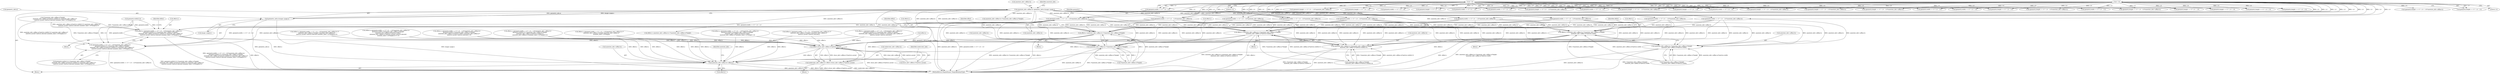 digraph "0_ImageMagick_f595a1985233c399a05c0c37cc41de16a90dd025@pointer" {
"1000978" [label="(Call,(geometry.width == 0 ? -1.0 : 1.0)*annotate_info->affine.tx)"];
"1000985" [label="(Call,-1.0)"];
"1000606" [label="(Call,-1.0)"];
"1000425" [label="(Call,annotate_info->affine.tx=geometry_info.xi-image->page.x)"];
"1000431" [label="(Call,geometry_info.xi-image->page.x)"];
"1000973" [label="(Call,offset.x=(geometry.width == 0 ? -1.0 : 1.0)*annotate_info->affine.tx+\n          geometry.width/2.0+i*annotate_info->affine.ry*height-\n          annotate_info->affine.sx*metrics.width/2.0+annotate_info->affine.ry*\n          (metrics.ascent+metrics.descent-(number_lines-1.0)*height)/2.0)"];
"1001799" [label="(Call,offset.x-draw_info->affine.ry*metrics.ascent)"];
"1001793" [label="(Call,undercolor_info->affine.tx=offset.x-draw_info->affine.ry*metrics.ascent)"];
"1001863" [label="(Call,annotate_info->affine.tx=offset.x)"];
"1000977" [label="(Call,(geometry.width == 0 ? -1.0 : 1.0)*annotate_info->affine.tx+\n          geometry.width/2.0+i*annotate_info->affine.ry*height-\n          annotate_info->affine.sx*metrics.width/2.0+annotate_info->affine.ry*\n          (metrics.ascent+metrics.descent-(number_lines-1.0)*height)/2.0)"];
"1001593" [label="(Call,offset.x=annotate_info->affine.tx+i*annotate_info->affine.ry*height)"];
"1001597" [label="(Call,annotate_info->affine.tx+i*annotate_info->affine.ry*height)"];
"1001634" [label="(Call,offset.x=annotate_info->affine.tx+i*annotate_info->affine.ry*height-\n          annotate_info->affine.sx*metrics.width/2.0)"];
"1001638" [label="(Call,annotate_info->affine.tx+i*annotate_info->affine.ry*height-\n          annotate_info->affine.sx*metrics.width/2.0)"];
"1001699" [label="(Call,offset.x=annotate_info->affine.tx+i*annotate_info->affine.ry*height-\n          annotate_info->affine.sx*metrics.width)"];
"1001703" [label="(Call,annotate_info->affine.tx+i*annotate_info->affine.ry*height-\n          annotate_info->affine.sx*metrics.width)"];
"1001704" [label="(Call,annotate_info->affine.tx)"];
"1001531" [label="(Call,(geometry.height == 0 ? 1.0 : -1.0)*annotate_info->affine.ty)"];
"1000979" [label="(Call,geometry.width == 0 ? -1.0 : 1.0)"];
"1001639" [label="(Call,annotate_info->affine.tx)"];
"1000816" [label="(Call,geometry.height == 0 ? -1.0 : 1.0)"];
"1001794" [label="(Call,undercolor_info->affine.tx)"];
"1001597" [label="(Call,annotate_info->affine.tx+i*annotate_info->affine.ry*height)"];
"1000435" [label="(Call,image->page.x)"];
"1001298" [label="(Call,geometry.height == 0 ? 1.0 : -1.0)"];
"1000514" [label="(Call,annotate_info->affine.tx+i*annotate_info->affine.ry*height)"];
"1001344" [label="(Call,offset.x=(geometry.width == 0 ? -1.0 : 1.0)*annotate_info->affine.tx+\n          geometry.width/2.0+i*annotate_info->affine.ry*height-\n          annotate_info->affine.sx*metrics.width/2.0-\n          annotate_info->affine.ry*(number_lines-1.0)*height/2.0)"];
"1001257" [label="(Call,geometry.width == 0 ? -1.0 : 1.0)"];
"1001410" [label="(Call,(geometry.height == 0 ? 1.0 : -1.0)*annotate_info->affine.ty)"];
"1000994" [label="(Call,geometry.width/2.0)"];
"1000426" [label="(Call,annotate_info->affine.tx)"];
"1001350" [label="(Call,geometry.width == 0 ? -1.0 : 1.0)"];
"1000756" [label="(Call,(geometry.width == 0 ? 1.0 : -1.0)*annotate_info->affine.tx)"];
"1001047" [label="(Call,(geometry.height == 0 ? -1.0 : 1.0)*annotate_info->affine.ty)"];
"1001667" [label="(Identifier,offset)"];
"1001638" [label="(Call,annotate_info->affine.tx+i*annotate_info->affine.ry*height-\n          annotate_info->affine.sx*metrics.width/2.0)"];
"1000702" [label="(Call,(geometry.height == 0 ? -1.0 : 1.0)*annotate_info->affine.ty)"];
"1001800" [label="(Call,offset.x)"];
"1000974" [label="(Call,offset.x)"];
"1000867" [label="(Call,(geometry.width == 0 ? -1.0 : 1.0)*annotate_info->affine.tx)"];
"1001635" [label="(Call,offset.x)"];
"1001875" [label="(Identifier,annotate_info)"];
"1000599" [label="(Call,(geometry.height == 0 ? -1.0 : 1.0)*annotate_info->affine.ty)"];
"1000636" [label="(Call,offset.x=(geometry.width == 0 ? -1.0 : 1.0)*annotate_info->affine.tx+\n          geometry.width/2.0+i*annotate_info->affine.ry*height-\n          annotate_info->affine.sx*metrics.width/2.0+annotate_info->affine.ry*\n          (metrics.ascent+metrics.descent))"];
"1000978" [label="(Call,(geometry.width == 0 ? -1.0 : 1.0)*annotate_info->affine.tx)"];
"1000973" [label="(Call,offset.x=(geometry.width == 0 ? -1.0 : 1.0)*annotate_info->affine.tx+\n          geometry.width/2.0+i*annotate_info->affine.ry*height-\n          annotate_info->affine.sx*metrics.width/2.0+annotate_info->affine.ry*\n          (metrics.ascent+metrics.descent-(number_lines-1.0)*height)/2.0)"];
"1000986" [label="(Literal,1.0)"];
"1001474" [label="(Call,(geometry.width == 0 ? 1.0 : -1.0)*annotate_info->affine.tx)"];
"1001700" [label="(Call,offset.x)"];
"1001187" [label="(Call,geometry.height == 0 ? -1.0 : 1.0)"];
"1000988" [label="(Call,annotate_info->affine.tx)"];
"1001475" [label="(Call,geometry.width == 0 ? 1.0 : -1.0)"];
"1001119" [label="(Call,(geometry.width == 0 ? 1.0 : -1.0)*annotate_info->affine.tx)"];
"1001699" [label="(Call,offset.x=annotate_info->affine.tx+i*annotate_info->affine.ry*height-\n          annotate_info->affine.sx*metrics.width)"];
"1002049" [label="(MethodReturn,MagickExport MagickBooleanType)"];
"1000862" [label="(Call,offset.x=(geometry.width == 0 ? -1.0 : 1.0)*annotate_info->affine.tx+i*\n          annotate_info->affine.ry*height+annotate_info->affine.ry*\n          (metrics.ascent+metrics.descent-(number_lines-1.0)*height)/2.0)"];
"1000510" [label="(Call,offset.x=annotate_info->affine.tx+i*annotate_info->affine.ry*height)"];
"1000432" [label="(Call,geometry_info.xi)"];
"1001633" [label="(Block,)"];
"1000557" [label="(Call,geometry.width == 0 ? -1.0 : 1.0)"];
"1000551" [label="(Call,offset.x=(geometry.width == 0 ? -1.0 : 1.0)*annotate_info->affine.tx+i*\n          annotate_info->affine.ry*height+annotate_info->affine.ry*\n          (metrics.ascent+metrics.descent))"];
"1001598" [label="(Call,annotate_info->affine.tx)"];
"1001815" [label="(Identifier,undercolor_info)"];
"1001256" [label="(Call,(geometry.width == 0 ? -1.0 : 1.0)*annotate_info->affine.tx)"];
"1000999" [label="(Call,i*annotate_info->affine.ry*height-\n          annotate_info->affine.sx*metrics.width/2.0+annotate_info->affine.ry*\n          (metrics.ascent+metrics.descent-(number_lines-1.0)*height)/2.0)"];
"1001120" [label="(Call,geometry.width == 0 ? 1.0 : -1.0)"];
"1001698" [label="(Block,)"];
"1001297" [label="(Call,(geometry.height == 0 ? 1.0 : -1.0)*annotate_info->affine.ty)"];
"1000606" [label="(Call,-1.0)"];
"1001593" [label="(Call,offset.x=annotate_info->affine.tx+i*annotate_info->affine.ry*height)"];
"1000641" [label="(Call,(geometry.width == 0 ? -1.0 : 1.0)*annotate_info->affine.tx)"];
"1000642" [label="(Call,geometry.width == 0 ? -1.0 : 1.0)"];
"1001044" [label="(Identifier,offset)"];
"1001614" [label="(Identifier,offset)"];
"1001709" [label="(Call,i*annotate_info->affine.ry*height-\n          annotate_info->affine.sx*metrics.width)"];
"1000443" [label="(Identifier,annotate_info)"];
"1001532" [label="(Call,geometry.height == 0 ? 1.0 : -1.0)"];
"1000600" [label="(Call,geometry.height == 0 ? -1.0 : 1.0)"];
"1001186" [label="(Call,(geometry.height == 0 ? -1.0 : 1.0)*annotate_info->affine.ty)"];
"1001864" [label="(Call,annotate_info->affine.tx)"];
"1001634" [label="(Call,offset.x=annotate_info->affine.tx+i*annotate_info->affine.ry*height-\n          annotate_info->affine.sx*metrics.width/2.0)"];
"1000431" [label="(Call,geometry_info.xi-image->page.x)"];
"1000977" [label="(Call,(geometry.width == 0 ? -1.0 : 1.0)*annotate_info->affine.tx+\n          geometry.width/2.0+i*annotate_info->affine.ry*height-\n          annotate_info->affine.sx*metrics.width/2.0+annotate_info->affine.ry*\n          (metrics.ascent+metrics.descent-(number_lines-1.0)*height)/2.0)"];
"1001703" [label="(Call,annotate_info->affine.tx+i*annotate_info->affine.ry*height-\n          annotate_info->affine.sx*metrics.width)"];
"1001594" [label="(Call,offset.x)"];
"1001803" [label="(Call,draw_info->affine.ry*metrics.ascent)"];
"1000757" [label="(Call,geometry.width == 0 ? 1.0 : -1.0)"];
"1001799" [label="(Call,offset.x-draw_info->affine.ry*metrics.ascent)"];
"1001603" [label="(Call,i*annotate_info->affine.ry*height)"];
"1001793" [label="(Call,undercolor_info->affine.tx=offset.x-draw_info->affine.ry*metrics.ascent)"];
"1000868" [label="(Call,geometry.width == 0 ? -1.0 : 1.0)"];
"1000607" [label="(Literal,1.0)"];
"1000425" [label="(Call,annotate_info->affine.tx=geometry_info.xi-image->page.x)"];
"1000416" [label="(Block,)"];
"1001114" [label="(Call,offset.x=(geometry.width == 0 ? 1.0 : -1.0)*annotate_info->affine.tx+\n          geometry.width+i*annotate_info->affine.ry*height-\n          annotate_info->affine.sx*metrics.width+\n          annotate_info->affine.ry*(metrics.ascent+metrics.descent-\n          (number_lines-1.0)*height)/2.0-1.0)"];
"1000751" [label="(Call,offset.x=(geometry.width == 0 ? 1.0 : -1.0)*annotate_info->affine.tx+\n          geometry.width+i*annotate_info->affine.ry*height-\n          annotate_info->affine.sx*metrics.width+annotate_info->affine.ry*\n          (metrics.ascent+metrics.descent)-1.0)"];
"1001251" [label="(Call,offset.x=(geometry.width == 0 ? -1.0 : 1.0)*annotate_info->affine.tx+i*\n          annotate_info->affine.ry*height-annotate_info->affine.ry*\n          (number_lines-1.0)*height)"];
"1000918" [label="(Call,(geometry.height == 0 ? -1.0 : 1.0)*annotate_info->affine.ty)"];
"1000556" [label="(Call,(geometry.width == 0 ? -1.0 : 1.0)*annotate_info->affine.tx)"];
"1000815" [label="(Call,(geometry.height == 0 ? -1.0 : 1.0)*annotate_info->affine.ty)"];
"1001411" [label="(Call,geometry.height == 0 ? 1.0 : -1.0)"];
"1001592" [label="(Block,)"];
"1001863" [label="(Call,annotate_info->affine.tx=offset.x)"];
"1001469" [label="(Call,offset.x=(geometry.width == 0 ? 1.0 : -1.0)*annotate_info->affine.tx+\n          geometry.width+i*annotate_info->affine.ry*height-\n          annotate_info->affine.sx*metrics.width-\n          annotate_info->affine.ry*(number_lines-1.0)*height-1.0)"];
"1001869" [label="(Call,offset.x)"];
"1001644" [label="(Call,i*annotate_info->affine.ry*height-\n          annotate_info->affine.sx*metrics.width/2.0)"];
"1001730" [label="(Identifier,offset)"];
"1000985" [label="(Call,-1.0)"];
"1000703" [label="(Call,geometry.height == 0 ? -1.0 : 1.0)"];
"1001768" [label="(Block,)"];
"1001048" [label="(Call,geometry.height == 0 ? -1.0 : 1.0)"];
"1000993" [label="(Call,geometry.width/2.0+i*annotate_info->affine.ry*height-\n          annotate_info->affine.sx*metrics.width/2.0+annotate_info->affine.ry*\n          (metrics.ascent+metrics.descent-(number_lines-1.0)*height)/2.0)"];
"1000996" [label="(Identifier,geometry)"];
"1000972" [label="(Block,)"];
"1001349" [label="(Call,(geometry.width == 0 ? -1.0 : 1.0)*annotate_info->affine.tx)"];
"1000919" [label="(Call,geometry.height == 0 ? -1.0 : 1.0)"];
"1000978" -> "1000977"  [label="AST: "];
"1000978" -> "1000988"  [label="CFG: "];
"1000979" -> "1000978"  [label="AST: "];
"1000988" -> "1000978"  [label="AST: "];
"1000996" -> "1000978"  [label="CFG: "];
"1000978" -> "1002049"  [label="DDG: annotate_info->affine.tx"];
"1000978" -> "1002049"  [label="DDG: geometry.width == 0 ? -1.0 : 1.0"];
"1000978" -> "1000973"  [label="DDG: geometry.width == 0 ? -1.0 : 1.0"];
"1000978" -> "1000973"  [label="DDG: annotate_info->affine.tx"];
"1000978" -> "1000977"  [label="DDG: geometry.width == 0 ? -1.0 : 1.0"];
"1000978" -> "1000977"  [label="DDG: annotate_info->affine.tx"];
"1000985" -> "1000978"  [label="DDG: 1.0"];
"1000606" -> "1000978"  [label="DDG: 1.0"];
"1000425" -> "1000978"  [label="DDG: annotate_info->affine.tx"];
"1000978" -> "1001593"  [label="DDG: annotate_info->affine.tx"];
"1000978" -> "1001597"  [label="DDG: annotate_info->affine.tx"];
"1000978" -> "1001634"  [label="DDG: annotate_info->affine.tx"];
"1000978" -> "1001638"  [label="DDG: annotate_info->affine.tx"];
"1000978" -> "1001699"  [label="DDG: annotate_info->affine.tx"];
"1000978" -> "1001703"  [label="DDG: annotate_info->affine.tx"];
"1000985" -> "1000979"  [label="AST: "];
"1000985" -> "1000986"  [label="CFG: "];
"1000986" -> "1000985"  [label="AST: "];
"1000979" -> "1000985"  [label="CFG: "];
"1000985" -> "1000556"  [label="DDG: 1.0"];
"1000985" -> "1000557"  [label="DDG: 1.0"];
"1000985" -> "1000641"  [label="DDG: 1.0"];
"1000985" -> "1000642"  [label="DDG: 1.0"];
"1000985" -> "1000702"  [label="DDG: 1.0"];
"1000985" -> "1000703"  [label="DDG: 1.0"];
"1000985" -> "1000756"  [label="DDG: 1.0"];
"1000985" -> "1000757"  [label="DDG: 1.0"];
"1000985" -> "1000815"  [label="DDG: 1.0"];
"1000985" -> "1000816"  [label="DDG: 1.0"];
"1000985" -> "1000867"  [label="DDG: 1.0"];
"1000985" -> "1000868"  [label="DDG: 1.0"];
"1000985" -> "1000918"  [label="DDG: 1.0"];
"1000985" -> "1000919"  [label="DDG: 1.0"];
"1000985" -> "1000979"  [label="DDG: 1.0"];
"1000985" -> "1001047"  [label="DDG: 1.0"];
"1000985" -> "1001048"  [label="DDG: 1.0"];
"1000985" -> "1001119"  [label="DDG: 1.0"];
"1000985" -> "1001120"  [label="DDG: 1.0"];
"1000985" -> "1001186"  [label="DDG: 1.0"];
"1000985" -> "1001187"  [label="DDG: 1.0"];
"1000985" -> "1001256"  [label="DDG: 1.0"];
"1000985" -> "1001257"  [label="DDG: 1.0"];
"1000985" -> "1001297"  [label="DDG: 1.0"];
"1000985" -> "1001298"  [label="DDG: 1.0"];
"1000985" -> "1001349"  [label="DDG: 1.0"];
"1000985" -> "1001350"  [label="DDG: 1.0"];
"1000985" -> "1001410"  [label="DDG: 1.0"];
"1000985" -> "1001411"  [label="DDG: 1.0"];
"1000985" -> "1001474"  [label="DDG: 1.0"];
"1000985" -> "1001475"  [label="DDG: 1.0"];
"1000985" -> "1001531"  [label="DDG: 1.0"];
"1000985" -> "1001532"  [label="DDG: 1.0"];
"1000606" -> "1000600"  [label="AST: "];
"1000606" -> "1000607"  [label="CFG: "];
"1000607" -> "1000606"  [label="AST: "];
"1000600" -> "1000606"  [label="CFG: "];
"1000606" -> "1000556"  [label="DDG: 1.0"];
"1000606" -> "1000557"  [label="DDG: 1.0"];
"1000606" -> "1000599"  [label="DDG: 1.0"];
"1000606" -> "1000600"  [label="DDG: 1.0"];
"1000606" -> "1000641"  [label="DDG: 1.0"];
"1000606" -> "1000642"  [label="DDG: 1.0"];
"1000606" -> "1000702"  [label="DDG: 1.0"];
"1000606" -> "1000703"  [label="DDG: 1.0"];
"1000606" -> "1000756"  [label="DDG: 1.0"];
"1000606" -> "1000757"  [label="DDG: 1.0"];
"1000606" -> "1000815"  [label="DDG: 1.0"];
"1000606" -> "1000816"  [label="DDG: 1.0"];
"1000606" -> "1000867"  [label="DDG: 1.0"];
"1000606" -> "1000868"  [label="DDG: 1.0"];
"1000606" -> "1000918"  [label="DDG: 1.0"];
"1000606" -> "1000919"  [label="DDG: 1.0"];
"1000606" -> "1000979"  [label="DDG: 1.0"];
"1000606" -> "1001047"  [label="DDG: 1.0"];
"1000606" -> "1001048"  [label="DDG: 1.0"];
"1000606" -> "1001119"  [label="DDG: 1.0"];
"1000606" -> "1001120"  [label="DDG: 1.0"];
"1000606" -> "1001186"  [label="DDG: 1.0"];
"1000606" -> "1001187"  [label="DDG: 1.0"];
"1000606" -> "1001256"  [label="DDG: 1.0"];
"1000606" -> "1001257"  [label="DDG: 1.0"];
"1000606" -> "1001297"  [label="DDG: 1.0"];
"1000606" -> "1001298"  [label="DDG: 1.0"];
"1000606" -> "1001349"  [label="DDG: 1.0"];
"1000606" -> "1001350"  [label="DDG: 1.0"];
"1000606" -> "1001410"  [label="DDG: 1.0"];
"1000606" -> "1001411"  [label="DDG: 1.0"];
"1000606" -> "1001474"  [label="DDG: 1.0"];
"1000606" -> "1001475"  [label="DDG: 1.0"];
"1000606" -> "1001531"  [label="DDG: 1.0"];
"1000606" -> "1001532"  [label="DDG: 1.0"];
"1000425" -> "1000416"  [label="AST: "];
"1000425" -> "1000431"  [label="CFG: "];
"1000426" -> "1000425"  [label="AST: "];
"1000431" -> "1000425"  [label="AST: "];
"1000443" -> "1000425"  [label="CFG: "];
"1000425" -> "1002049"  [label="DDG: geometry_info.xi-image->page.x"];
"1000431" -> "1000425"  [label="DDG: geometry_info.xi"];
"1000431" -> "1000425"  [label="DDG: image->page.x"];
"1000425" -> "1000510"  [label="DDG: annotate_info->affine.tx"];
"1000425" -> "1000514"  [label="DDG: annotate_info->affine.tx"];
"1000425" -> "1000556"  [label="DDG: annotate_info->affine.tx"];
"1000425" -> "1000641"  [label="DDG: annotate_info->affine.tx"];
"1000425" -> "1000756"  [label="DDG: annotate_info->affine.tx"];
"1000425" -> "1000867"  [label="DDG: annotate_info->affine.tx"];
"1000425" -> "1001119"  [label="DDG: annotate_info->affine.tx"];
"1000425" -> "1001256"  [label="DDG: annotate_info->affine.tx"];
"1000425" -> "1001349"  [label="DDG: annotate_info->affine.tx"];
"1000425" -> "1001474"  [label="DDG: annotate_info->affine.tx"];
"1000425" -> "1001593"  [label="DDG: annotate_info->affine.tx"];
"1000425" -> "1001597"  [label="DDG: annotate_info->affine.tx"];
"1000425" -> "1001634"  [label="DDG: annotate_info->affine.tx"];
"1000425" -> "1001638"  [label="DDG: annotate_info->affine.tx"];
"1000425" -> "1001699"  [label="DDG: annotate_info->affine.tx"];
"1000425" -> "1001703"  [label="DDG: annotate_info->affine.tx"];
"1000431" -> "1000435"  [label="CFG: "];
"1000432" -> "1000431"  [label="AST: "];
"1000435" -> "1000431"  [label="AST: "];
"1000431" -> "1002049"  [label="DDG: geometry_info.xi"];
"1000431" -> "1002049"  [label="DDG: image->page.x"];
"1000973" -> "1000972"  [label="AST: "];
"1000973" -> "1000977"  [label="CFG: "];
"1000974" -> "1000973"  [label="AST: "];
"1000977" -> "1000973"  [label="AST: "];
"1001044" -> "1000973"  [label="CFG: "];
"1000973" -> "1002049"  [label="DDG: offset.x"];
"1000973" -> "1002049"  [label="DDG: (geometry.width == 0 ? -1.0 : 1.0)*annotate_info->affine.tx+\n          geometry.width/2.0+i*annotate_info->affine.ry*height-\n          annotate_info->affine.sx*metrics.width/2.0+annotate_info->affine.ry*\n          (metrics.ascent+metrics.descent-(number_lines-1.0)*height)/2.0"];
"1000994" -> "1000973"  [label="DDG: geometry.width"];
"1000994" -> "1000973"  [label="DDG: 2.0"];
"1000999" -> "1000973"  [label="DDG: i*annotate_info->affine.ry*height"];
"1000999" -> "1000973"  [label="DDG: annotate_info->affine.sx*metrics.width/2.0+annotate_info->affine.ry*\n          (metrics.ascent+metrics.descent-(number_lines-1.0)*height)/2.0"];
"1000973" -> "1001799"  [label="DDG: offset.x"];
"1000973" -> "1001863"  [label="DDG: offset.x"];
"1001799" -> "1001793"  [label="AST: "];
"1001799" -> "1001803"  [label="CFG: "];
"1001800" -> "1001799"  [label="AST: "];
"1001803" -> "1001799"  [label="AST: "];
"1001793" -> "1001799"  [label="CFG: "];
"1001799" -> "1002049"  [label="DDG: draw_info->affine.ry*metrics.ascent"];
"1001799" -> "1001793"  [label="DDG: offset.x"];
"1001799" -> "1001793"  [label="DDG: draw_info->affine.ry*metrics.ascent"];
"1001699" -> "1001799"  [label="DDG: offset.x"];
"1001634" -> "1001799"  [label="DDG: offset.x"];
"1000751" -> "1001799"  [label="DDG: offset.x"];
"1000862" -> "1001799"  [label="DDG: offset.x"];
"1001344" -> "1001799"  [label="DDG: offset.x"];
"1001469" -> "1001799"  [label="DDG: offset.x"];
"1000551" -> "1001799"  [label="DDG: offset.x"];
"1001251" -> "1001799"  [label="DDG: offset.x"];
"1000636" -> "1001799"  [label="DDG: offset.x"];
"1000510" -> "1001799"  [label="DDG: offset.x"];
"1001593" -> "1001799"  [label="DDG: offset.x"];
"1001114" -> "1001799"  [label="DDG: offset.x"];
"1001803" -> "1001799"  [label="DDG: draw_info->affine.ry"];
"1001803" -> "1001799"  [label="DDG: metrics.ascent"];
"1001799" -> "1001863"  [label="DDG: offset.x"];
"1001793" -> "1001768"  [label="AST: "];
"1001794" -> "1001793"  [label="AST: "];
"1001815" -> "1001793"  [label="CFG: "];
"1001793" -> "1002049"  [label="DDG: undercolor_info->affine.tx"];
"1001793" -> "1002049"  [label="DDG: offset.x-draw_info->affine.ry*metrics.ascent"];
"1001863" -> "1000416"  [label="AST: "];
"1001863" -> "1001869"  [label="CFG: "];
"1001864" -> "1001863"  [label="AST: "];
"1001869" -> "1001863"  [label="AST: "];
"1001875" -> "1001863"  [label="CFG: "];
"1001863" -> "1002049"  [label="DDG: annotate_info->affine.tx"];
"1001863" -> "1002049"  [label="DDG: offset.x"];
"1001699" -> "1001863"  [label="DDG: offset.x"];
"1001634" -> "1001863"  [label="DDG: offset.x"];
"1000751" -> "1001863"  [label="DDG: offset.x"];
"1000862" -> "1001863"  [label="DDG: offset.x"];
"1001344" -> "1001863"  [label="DDG: offset.x"];
"1001469" -> "1001863"  [label="DDG: offset.x"];
"1000551" -> "1001863"  [label="DDG: offset.x"];
"1001251" -> "1001863"  [label="DDG: offset.x"];
"1000636" -> "1001863"  [label="DDG: offset.x"];
"1000510" -> "1001863"  [label="DDG: offset.x"];
"1001593" -> "1001863"  [label="DDG: offset.x"];
"1001114" -> "1001863"  [label="DDG: offset.x"];
"1000977" -> "1000993"  [label="CFG: "];
"1000993" -> "1000977"  [label="AST: "];
"1000977" -> "1002049"  [label="DDG: geometry.width/2.0+i*annotate_info->affine.ry*height-\n          annotate_info->affine.sx*metrics.width/2.0+annotate_info->affine.ry*\n          (metrics.ascent+metrics.descent-(number_lines-1.0)*height)/2.0"];
"1000977" -> "1002049"  [label="DDG: (geometry.width == 0 ? -1.0 : 1.0)*annotate_info->affine.tx"];
"1000994" -> "1000977"  [label="DDG: geometry.width"];
"1000994" -> "1000977"  [label="DDG: 2.0"];
"1000999" -> "1000977"  [label="DDG: i*annotate_info->affine.ry*height"];
"1000999" -> "1000977"  [label="DDG: annotate_info->affine.sx*metrics.width/2.0+annotate_info->affine.ry*\n          (metrics.ascent+metrics.descent-(number_lines-1.0)*height)/2.0"];
"1001593" -> "1001592"  [label="AST: "];
"1001593" -> "1001597"  [label="CFG: "];
"1001594" -> "1001593"  [label="AST: "];
"1001597" -> "1001593"  [label="AST: "];
"1001614" -> "1001593"  [label="CFG: "];
"1001593" -> "1002049"  [label="DDG: annotate_info->affine.tx+i*annotate_info->affine.ry*height"];
"1001593" -> "1002049"  [label="DDG: offset.x"];
"1001256" -> "1001593"  [label="DDG: annotate_info->affine.tx"];
"1000641" -> "1001593"  [label="DDG: annotate_info->affine.tx"];
"1001119" -> "1001593"  [label="DDG: annotate_info->affine.tx"];
"1000756" -> "1001593"  [label="DDG: annotate_info->affine.tx"];
"1001349" -> "1001593"  [label="DDG: annotate_info->affine.tx"];
"1000556" -> "1001593"  [label="DDG: annotate_info->affine.tx"];
"1001474" -> "1001593"  [label="DDG: annotate_info->affine.tx"];
"1000867" -> "1001593"  [label="DDG: annotate_info->affine.tx"];
"1001603" -> "1001593"  [label="DDG: i"];
"1001603" -> "1001593"  [label="DDG: annotate_info->affine.ry*height"];
"1001597" -> "1001603"  [label="CFG: "];
"1001598" -> "1001597"  [label="AST: "];
"1001603" -> "1001597"  [label="AST: "];
"1001597" -> "1002049"  [label="DDG: annotate_info->affine.tx"];
"1001597" -> "1002049"  [label="DDG: i*annotate_info->affine.ry*height"];
"1001256" -> "1001597"  [label="DDG: annotate_info->affine.tx"];
"1000641" -> "1001597"  [label="DDG: annotate_info->affine.tx"];
"1001119" -> "1001597"  [label="DDG: annotate_info->affine.tx"];
"1000756" -> "1001597"  [label="DDG: annotate_info->affine.tx"];
"1001349" -> "1001597"  [label="DDG: annotate_info->affine.tx"];
"1000556" -> "1001597"  [label="DDG: annotate_info->affine.tx"];
"1001474" -> "1001597"  [label="DDG: annotate_info->affine.tx"];
"1000867" -> "1001597"  [label="DDG: annotate_info->affine.tx"];
"1001603" -> "1001597"  [label="DDG: i"];
"1001603" -> "1001597"  [label="DDG: annotate_info->affine.ry*height"];
"1001634" -> "1001633"  [label="AST: "];
"1001634" -> "1001638"  [label="CFG: "];
"1001635" -> "1001634"  [label="AST: "];
"1001638" -> "1001634"  [label="AST: "];
"1001667" -> "1001634"  [label="CFG: "];
"1001634" -> "1002049"  [label="DDG: annotate_info->affine.tx+i*annotate_info->affine.ry*height-\n          annotate_info->affine.sx*metrics.width/2.0"];
"1001634" -> "1002049"  [label="DDG: offset.x"];
"1001256" -> "1001634"  [label="DDG: annotate_info->affine.tx"];
"1000641" -> "1001634"  [label="DDG: annotate_info->affine.tx"];
"1001119" -> "1001634"  [label="DDG: annotate_info->affine.tx"];
"1000756" -> "1001634"  [label="DDG: annotate_info->affine.tx"];
"1001349" -> "1001634"  [label="DDG: annotate_info->affine.tx"];
"1000556" -> "1001634"  [label="DDG: annotate_info->affine.tx"];
"1001474" -> "1001634"  [label="DDG: annotate_info->affine.tx"];
"1000867" -> "1001634"  [label="DDG: annotate_info->affine.tx"];
"1001644" -> "1001634"  [label="DDG: i*annotate_info->affine.ry*height"];
"1001644" -> "1001634"  [label="DDG: annotate_info->affine.sx*metrics.width/2.0"];
"1001638" -> "1001644"  [label="CFG: "];
"1001639" -> "1001638"  [label="AST: "];
"1001644" -> "1001638"  [label="AST: "];
"1001638" -> "1002049"  [label="DDG: i*annotate_info->affine.ry*height-\n          annotate_info->affine.sx*metrics.width/2.0"];
"1001638" -> "1002049"  [label="DDG: annotate_info->affine.tx"];
"1001256" -> "1001638"  [label="DDG: annotate_info->affine.tx"];
"1000641" -> "1001638"  [label="DDG: annotate_info->affine.tx"];
"1001119" -> "1001638"  [label="DDG: annotate_info->affine.tx"];
"1000756" -> "1001638"  [label="DDG: annotate_info->affine.tx"];
"1001349" -> "1001638"  [label="DDG: annotate_info->affine.tx"];
"1000556" -> "1001638"  [label="DDG: annotate_info->affine.tx"];
"1001474" -> "1001638"  [label="DDG: annotate_info->affine.tx"];
"1000867" -> "1001638"  [label="DDG: annotate_info->affine.tx"];
"1001644" -> "1001638"  [label="DDG: i*annotate_info->affine.ry*height"];
"1001644" -> "1001638"  [label="DDG: annotate_info->affine.sx*metrics.width/2.0"];
"1001699" -> "1001698"  [label="AST: "];
"1001699" -> "1001703"  [label="CFG: "];
"1001700" -> "1001699"  [label="AST: "];
"1001703" -> "1001699"  [label="AST: "];
"1001730" -> "1001699"  [label="CFG: "];
"1001699" -> "1002049"  [label="DDG: offset.x"];
"1001699" -> "1002049"  [label="DDG: annotate_info->affine.tx+i*annotate_info->affine.ry*height-\n          annotate_info->affine.sx*metrics.width"];
"1001256" -> "1001699"  [label="DDG: annotate_info->affine.tx"];
"1000641" -> "1001699"  [label="DDG: annotate_info->affine.tx"];
"1001119" -> "1001699"  [label="DDG: annotate_info->affine.tx"];
"1000756" -> "1001699"  [label="DDG: annotate_info->affine.tx"];
"1001349" -> "1001699"  [label="DDG: annotate_info->affine.tx"];
"1000556" -> "1001699"  [label="DDG: annotate_info->affine.tx"];
"1001474" -> "1001699"  [label="DDG: annotate_info->affine.tx"];
"1000867" -> "1001699"  [label="DDG: annotate_info->affine.tx"];
"1001709" -> "1001699"  [label="DDG: i*annotate_info->affine.ry*height"];
"1001709" -> "1001699"  [label="DDG: annotate_info->affine.sx*metrics.width"];
"1001703" -> "1001709"  [label="CFG: "];
"1001704" -> "1001703"  [label="AST: "];
"1001709" -> "1001703"  [label="AST: "];
"1001703" -> "1002049"  [label="DDG: i*annotate_info->affine.ry*height-\n          annotate_info->affine.sx*metrics.width"];
"1001703" -> "1002049"  [label="DDG: annotate_info->affine.tx"];
"1001256" -> "1001703"  [label="DDG: annotate_info->affine.tx"];
"1000641" -> "1001703"  [label="DDG: annotate_info->affine.tx"];
"1001119" -> "1001703"  [label="DDG: annotate_info->affine.tx"];
"1000756" -> "1001703"  [label="DDG: annotate_info->affine.tx"];
"1001349" -> "1001703"  [label="DDG: annotate_info->affine.tx"];
"1000556" -> "1001703"  [label="DDG: annotate_info->affine.tx"];
"1001474" -> "1001703"  [label="DDG: annotate_info->affine.tx"];
"1000867" -> "1001703"  [label="DDG: annotate_info->affine.tx"];
"1001709" -> "1001703"  [label="DDG: i*annotate_info->affine.ry*height"];
"1001709" -> "1001703"  [label="DDG: annotate_info->affine.sx*metrics.width"];
}
